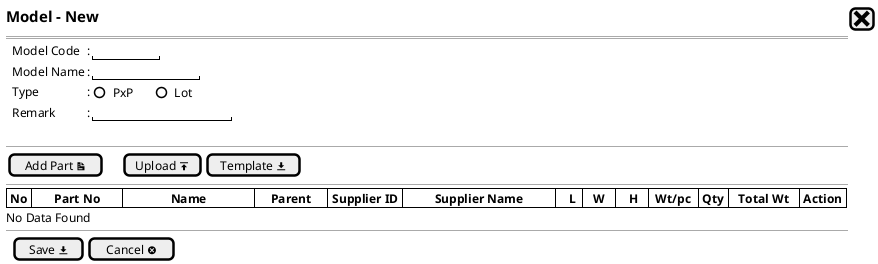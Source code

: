 @startsalt
{
  <size:15><b>Model - New |[<size:25><&x>]|*
  ==
  
  {   
    .|Model Code |: |"        "|*
    .|Model Name |: |"             "| *
    .|Type       |: { ()PxP      |   ()Lot  }*
    .|Remark     |: |"                 "|*
  }
  .
--
  {
    [Add Part <&document>]|.|.|.|[Upload <&data-transfer-upload>]| [Template <&data-transfer-download>]|
  }
  --
  {#
    | <b>No |       <b>Part No       |               <b>Name               |     <b>Parent     | <b>Supplier ID |          <b>Supplier Name          |    <b>L  |   <b>W   |    <b>H   |  <b>Wt/pc  | <b>Qty |<b>   Total Wt   | <b>Action |*|*
  }
  No Data Found
  --
  {
  .|[ Save <&data-transfer-download>] |  [Cancel <&circle-x> ]|*
  }
}

  @endsalt